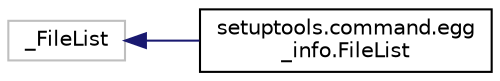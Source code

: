 digraph "Graphical Class Hierarchy"
{
 // LATEX_PDF_SIZE
  edge [fontname="Helvetica",fontsize="10",labelfontname="Helvetica",labelfontsize="10"];
  node [fontname="Helvetica",fontsize="10",shape=record];
  rankdir="LR";
  Node368 [label="_FileList",height=0.2,width=0.4,color="grey75", fillcolor="white", style="filled",tooltip=" "];
  Node368 -> Node0 [dir="back",color="midnightblue",fontsize="10",style="solid",fontname="Helvetica"];
  Node0 [label="setuptools.command.egg\l_info.FileList",height=0.2,width=0.4,color="black", fillcolor="white", style="filled",URL="$classsetuptools_1_1command_1_1egg__info_1_1FileList.html",tooltip=" "];
}

